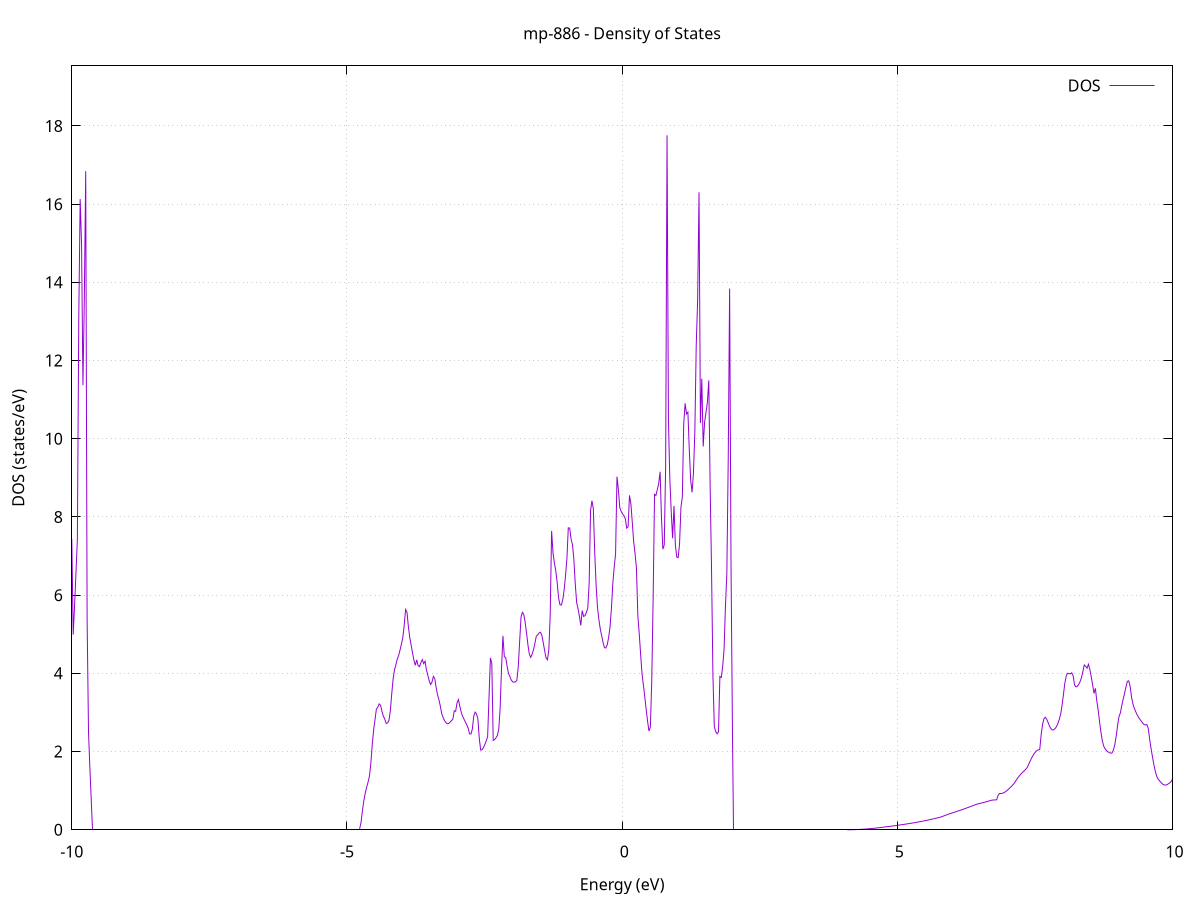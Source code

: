 set title 'mp-886 - Density of States'
set xlabel 'Energy (eV)'
set ylabel 'DOS (states/eV)'
set grid
set xrange [-10:10]
set yrange [0:19.536]
set xzeroaxis lt -1
set terminal png size 800,600
set output 'mp-886_dos_gnuplot.png'
plot '-' using 1:2 with lines title 'DOS'
-18.869200 0.000000
-18.844000 0.000000
-18.818700 0.000000
-18.793400 0.000000
-18.768200 0.000000
-18.742900 0.000000
-18.717600 0.000000
-18.692400 0.000000
-18.667100 0.000000
-18.641800 0.000000
-18.616500 0.000000
-18.591300 0.000000
-18.566000 0.000000
-18.540700 0.000000
-18.515500 0.000000
-18.490200 0.000000
-18.464900 0.000000
-18.439700 0.000000
-18.414400 0.000000
-18.389100 0.000000
-18.363800 0.000000
-18.338600 0.000000
-18.313300 0.000000
-18.288000 0.000000
-18.262800 0.000000
-18.237500 0.000000
-18.212200 0.000000
-18.187000 0.000000
-18.161700 0.000000
-18.136400 0.000000
-18.111200 0.000000
-18.085900 0.000000
-18.060600 0.000000
-18.035300 0.000000
-18.010100 0.000000
-17.984800 0.000000
-17.959500 0.000000
-17.934300 0.000000
-17.909000 0.000000
-17.883700 0.000000
-17.858500 0.000000
-17.833200 0.000000
-17.807900 0.000000
-17.782600 0.000000
-17.757400 0.000000
-17.732100 0.000000
-17.706800 0.000000
-17.681600 0.000000
-17.656300 0.000000
-17.631000 0.000000
-17.605800 0.000000
-17.580500 0.000000
-17.555200 0.000000
-17.530000 0.000000
-17.504700 0.000000
-17.479400 0.000000
-17.454100 0.000000
-17.428900 0.000000
-17.403600 0.000000
-17.378300 0.000000
-17.353100 0.000000
-17.327800 0.000000
-17.302500 0.000000
-17.277300 0.000000
-17.252000 0.000000
-17.226700 0.000000
-17.201400 0.000000
-17.176200 0.000000
-17.150900 0.000000
-17.125600 0.000000
-17.100400 0.000000
-17.075100 0.000000
-17.049800 0.000000
-17.024600 0.000000
-16.999300 0.000000
-16.974000 0.000000
-16.948700 0.000000
-16.923500 0.000000
-16.898200 0.000000
-16.872900 0.000000
-16.847700 0.000000
-16.822400 0.000000
-16.797100 0.000000
-16.771900 0.000000
-16.746600 0.000000
-16.721300 0.000000
-16.696100 0.000000
-16.670800 0.000000
-16.645500 0.000000
-16.620200 0.000000
-16.595000 0.000000
-16.569700 0.000400
-16.544400 0.062900
-16.519200 0.228200
-16.493900 0.418900
-16.468600 0.582500
-16.443400 0.754700
-16.418100 0.937100
-16.392800 1.133600
-16.367500 1.351100
-16.342300 1.590600
-16.317000 1.868200
-16.291700 2.233500
-16.266500 2.439800
-16.241200 2.600900
-16.215900 2.752600
-16.190700 2.850600
-16.165400 2.797100
-16.140100 2.700800
-16.114900 2.591500
-16.089600 2.453400
-16.064300 2.291300
-16.039000 2.205000
-16.013800 2.357400
-15.988500 2.207000
-15.963200 2.306400
-15.938000 2.482200
-15.912700 2.666300
-15.887400 3.027300
-15.862200 3.405400
-15.836900 3.701800
-15.811600 4.135200
-15.786300 4.450700
-15.761100 4.648800
-15.735800 4.756200
-15.710500 5.193800
-15.685300 6.604700
-15.660000 7.208300
-15.634700 7.818300
-15.609500 8.510600
-15.584200 9.042700
-15.558900 8.802400
-15.533700 9.007000
-15.508400 9.795200
-15.483100 10.198300
-15.457800 10.499200
-15.432600 11.093000
-15.407300 11.934500
-15.382000 9.447400
-15.356800 6.855800
-15.331500 5.478700
-15.306200 7.769000
-15.281000 15.952400
-15.255700 5.557900
-15.230400 5.714100
-15.205100 9.435000
-15.179900 38.631700
-15.154600 13.671400
-15.129300 4.843500
-15.104100 0.000000
-15.078800 7.982600
-15.053500 10.406800
-15.028300 15.630600
-15.003000 14.902300
-14.977700 15.352600
-14.952500 31.214400
-14.927200 24.509600
-14.901900 17.717400
-14.876600 7.314800
-14.851400 0.000000
-14.826100 0.000000
-14.800800 0.000000
-14.775600 0.000000
-14.750300 0.000000
-14.725000 0.000000
-14.699800 0.000000
-14.674500 0.000000
-14.649200 0.000000
-14.623900 0.000000
-14.598700 0.000000
-14.573400 0.000000
-14.548100 0.000000
-14.522900 0.000000
-14.497600 0.000000
-14.472300 0.000000
-14.447100 0.000000
-14.421800 0.000000
-14.396500 0.000000
-14.371200 0.000000
-14.346000 0.000000
-14.320700 0.000000
-14.295400 0.000000
-14.270200 0.000000
-14.244900 0.000000
-14.219600 0.000000
-14.194400 0.000000
-14.169100 0.000000
-14.143800 0.000000
-14.118600 0.000000
-14.093300 0.000000
-14.068000 0.000000
-14.042700 0.000000
-14.017500 0.000000
-13.992200 0.000000
-13.966900 0.000000
-13.941700 0.000000
-13.916400 0.000000
-13.891100 0.000000
-13.865900 0.000000
-13.840600 0.000000
-13.815300 0.000000
-13.790000 0.000000
-13.764800 0.000000
-13.739500 0.000000
-13.714200 0.000000
-13.689000 0.000000
-13.663700 0.000000
-13.638400 0.000000
-13.613200 0.000000
-13.587900 0.000000
-13.562600 0.000000
-13.537400 0.000000
-13.512100 0.000000
-13.486800 0.000000
-13.461500 0.000000
-13.436300 0.000000
-13.411000 0.000000
-13.385700 0.000000
-13.360500 0.000000
-13.335200 0.000000
-13.309900 0.000000
-13.284700 0.000000
-13.259400 0.000000
-13.234100 0.000000
-13.208800 0.000000
-13.183600 0.000000
-13.158300 0.000000
-13.133000 0.000000
-13.107800 0.000000
-13.082500 0.000000
-13.057200 0.000000
-13.032000 0.000000
-13.006700 0.000000
-12.981400 0.000000
-12.956200 0.000000
-12.930900 0.000000
-12.905600 0.000000
-12.880300 0.000000
-12.855100 0.000000
-12.829800 0.000000
-12.804500 0.000000
-12.779300 0.000000
-12.754000 0.000000
-12.728700 0.000000
-12.703500 0.000000
-12.678200 0.000000
-12.652900 0.000000
-12.627600 0.000000
-12.602400 0.000000
-12.577100 0.000000
-12.551800 0.000000
-12.526600 0.000000
-12.501300 0.000000
-12.476000 0.000000
-12.450800 0.000000
-12.425500 0.000000
-12.400200 0.000000
-12.374900 0.000000
-12.349700 0.000000
-12.324400 0.000000
-12.299100 0.000000
-12.273900 0.000000
-12.248600 0.000000
-12.223300 0.000000
-12.198100 0.000000
-12.172800 0.000000
-12.147500 0.000000
-12.122300 0.000000
-12.097000 0.000000
-12.071700 0.000000
-12.046400 0.000000
-12.021200 0.000000
-11.995900 0.000000
-11.970600 0.000000
-11.945400 0.000000
-11.920100 0.000000
-11.894800 0.000000
-11.869600 0.000000
-11.844300 0.000000
-11.819000 0.000000
-11.793700 0.000000
-11.768500 0.000000
-11.743200 0.000000
-11.717900 0.000000
-11.692700 0.000000
-11.667400 0.000000
-11.642100 0.000000
-11.616900 0.000000
-11.591600 0.000000
-11.566300 0.000000
-11.541100 0.000000
-11.515800 0.000000
-11.490500 0.000000
-11.465200 0.000000
-11.440000 0.000000
-11.414700 0.000000
-11.389400 0.000000
-11.364200 0.000000
-11.338900 0.000000
-11.313600 0.000000
-11.288400 0.000000
-11.263100 0.000000
-11.237800 0.000000
-11.212500 0.000000
-11.187300 0.000000
-11.162000 0.000000
-11.136700 0.000000
-11.111500 0.000000
-11.086200 0.000000
-11.060900 0.000000
-11.035700 0.000000
-11.010400 0.000000
-10.985100 0.000000
-10.959900 0.000000
-10.934600 0.000000
-10.909300 0.000000
-10.884000 4.176100
-10.858800 39.544600
-10.833500 48.697800
-10.808200 37.959800
-10.783000 51.871900
-10.757700 84.398200
-10.732400 82.651600
-10.707200 67.274200
-10.681900 54.883900
-10.656600 84.033000
-10.631300 116.722500
-10.606100 82.392500
-10.580800 67.209300
-10.555500 48.913000
-10.530300 53.684800
-10.505000 72.791300
-10.479700 115.316100
-10.454500 171.660300
-10.429200 61.153200
-10.403900 42.397100
-10.378700 33.120600
-10.353400 15.890000
-10.328100 8.187400
-10.302800 10.078800
-10.277600 10.916200
-10.252300 11.211500
-10.227000 12.090300
-10.201800 13.816500
-10.176500 13.698400
-10.151200 14.147700
-10.126000 14.255800
-10.100700 14.310700
-10.075400 13.926100
-10.050100 10.733800
-10.024900 10.050400
-9.999600 7.396800
-9.974300 4.990900
-9.949100 5.747500
-9.923800 6.580800
-9.898500 7.437400
-9.873300 13.072000
-9.848000 16.129000
-9.822700 14.992200
-9.797400 11.369600
-9.772200 13.576200
-9.746900 16.844000
-9.721600 5.389800
-9.696400 2.508000
-9.671100 1.577100
-9.645800 0.731300
-9.620600 0.000000
-9.595300 0.000000
-9.570000 0.000000
-9.544800 0.000000
-9.519500 0.000000
-9.494200 0.000000
-9.468900 0.000000
-9.443700 0.000000
-9.418400 0.000000
-9.393100 0.000000
-9.367900 0.000000
-9.342600 0.000000
-9.317300 0.000000
-9.292100 0.000000
-9.266800 0.000000
-9.241500 0.000000
-9.216200 0.000000
-9.191000 0.000000
-9.165700 0.000000
-9.140400 0.000000
-9.115200 0.000000
-9.089900 0.000000
-9.064600 0.000000
-9.039400 0.000000
-9.014100 0.000000
-8.988800 0.000000
-8.963600 0.000000
-8.938300 0.000000
-8.913000 0.000000
-8.887700 0.000000
-8.862500 0.000000
-8.837200 0.000000
-8.811900 0.000000
-8.786700 0.000000
-8.761400 0.000000
-8.736100 0.000000
-8.710900 0.000000
-8.685600 0.000000
-8.660300 0.000000
-8.635000 0.000000
-8.609800 0.000000
-8.584500 0.000000
-8.559200 0.000000
-8.534000 0.000000
-8.508700 0.000000
-8.483400 0.000000
-8.458200 0.000000
-8.432900 0.000000
-8.407600 0.000000
-8.382400 0.000000
-8.357100 0.000000
-8.331800 0.000000
-8.306500 0.000000
-8.281300 0.000000
-8.256000 0.000000
-8.230700 0.000000
-8.205500 0.000000
-8.180200 0.000000
-8.154900 0.000000
-8.129700 0.000000
-8.104400 0.000000
-8.079100 0.000000
-8.053800 0.000000
-8.028600 0.000000
-8.003300 0.000000
-7.978000 0.000000
-7.952800 0.000000
-7.927500 0.000000
-7.902200 0.000000
-7.877000 0.000000
-7.851700 0.000000
-7.826400 0.000000
-7.801200 0.000000
-7.775900 0.000000
-7.750600 0.000000
-7.725300 0.000000
-7.700100 0.000000
-7.674800 0.000000
-7.649500 0.000000
-7.624300 0.000000
-7.599000 0.000000
-7.573700 0.000000
-7.548500 0.000000
-7.523200 0.000000
-7.497900 0.000000
-7.472600 0.000000
-7.447400 0.000000
-7.422100 0.000000
-7.396800 0.000000
-7.371600 0.000000
-7.346300 0.000000
-7.321000 0.000000
-7.295800 0.000000
-7.270500 0.000000
-7.245200 0.000000
-7.219900 0.000000
-7.194700 0.000000
-7.169400 0.000000
-7.144100 0.000000
-7.118900 0.000000
-7.093600 0.000000
-7.068300 0.000000
-7.043100 0.000000
-7.017800 0.000000
-6.992500 0.000000
-6.967300 0.000000
-6.942000 0.000000
-6.916700 0.000000
-6.891400 0.000000
-6.866200 0.000000
-6.840900 0.000000
-6.815600 0.000000
-6.790400 0.000000
-6.765100 0.000000
-6.739800 0.000000
-6.714600 0.000000
-6.689300 0.000000
-6.664000 0.000000
-6.638700 0.000000
-6.613500 0.000000
-6.588200 0.000000
-6.562900 0.000000
-6.537700 0.000000
-6.512400 0.000000
-6.487100 0.000000
-6.461900 0.000000
-6.436600 0.000000
-6.411300 0.000000
-6.386100 0.000000
-6.360800 0.000000
-6.335500 0.000000
-6.310200 0.000000
-6.285000 0.000000
-6.259700 0.000000
-6.234400 0.000000
-6.209200 0.000000
-6.183900 0.000000
-6.158600 0.000000
-6.133400 0.000000
-6.108100 0.000000
-6.082800 0.000000
-6.057500 0.000000
-6.032300 0.000000
-6.007000 0.000000
-5.981700 0.000000
-5.956500 0.000000
-5.931200 0.000000
-5.905900 0.000000
-5.880700 0.000000
-5.855400 0.000000
-5.830100 0.000000
-5.804900 0.000000
-5.779600 0.000000
-5.754300 0.000000
-5.729000 0.000000
-5.703800 0.000000
-5.678500 0.000000
-5.653200 0.000000
-5.628000 0.000000
-5.602700 0.000000
-5.577400 0.000000
-5.552200 0.000000
-5.526900 0.000000
-5.501600 0.000000
-5.476300 0.000000
-5.451100 0.000000
-5.425800 0.000000
-5.400500 0.000000
-5.375300 0.000000
-5.350000 0.000000
-5.324700 0.000000
-5.299500 0.000000
-5.274200 0.000000
-5.248900 0.000000
-5.223600 0.000000
-5.198400 0.000000
-5.173100 0.000000
-5.147800 0.000000
-5.122600 0.000000
-5.097300 0.000000
-5.072000 0.000000
-5.046800 0.000000
-5.021500 0.000000
-4.996200 0.000000
-4.971000 0.000000
-4.945700 0.000000
-4.920400 0.000000
-4.895100 0.000000
-4.869900 0.000000
-4.844600 0.000000
-4.819300 0.000000
-4.794100 0.000000
-4.768800 0.000000
-4.743500 0.196000
-4.718300 0.502800
-4.693000 0.743800
-4.667700 0.938200
-4.642400 1.087600
-4.617200 1.216700
-4.591900 1.367100
-4.566600 1.691200
-4.541400 2.164000
-4.516100 2.549600
-4.490800 2.812300
-4.465600 3.086600
-4.440300 3.134800
-4.415000 3.218800
-4.389800 3.182900
-4.364500 3.030600
-4.339200 2.906700
-4.313900 2.832800
-4.288700 2.720200
-4.263400 2.729100
-4.238100 2.792400
-4.212900 3.032500
-4.187600 3.459400
-4.162300 3.850000
-4.137100 4.080000
-4.111800 4.222300
-4.086500 4.362100
-4.061200 4.458600
-4.036000 4.596600
-4.010700 4.748900
-3.985400 4.912700
-3.960200 5.223000
-3.934900 5.633500
-3.909600 5.564800
-3.884400 5.200400
-3.859100 4.914300
-3.833800 4.724000
-3.808600 4.520600
-3.783300 4.333600
-3.758000 4.207400
-3.732700 4.346200
-3.707500 4.202600
-3.682200 4.170300
-3.656900 4.273600
-3.631700 4.350900
-3.606400 4.249000
-3.581100 4.312100
-3.555900 4.087800
-3.530600 3.953300
-3.505300 3.805800
-3.480000 3.712600
-3.454800 3.778200
-3.429500 3.922100
-3.404200 3.862300
-3.379000 3.632100
-3.353700 3.447600
-3.328400 3.323200
-3.303200 3.158300
-3.277900 2.969200
-3.252600 2.869500
-3.227400 2.792700
-3.202100 2.740100
-3.176800 2.711500
-3.151500 2.718700
-3.126300 2.753000
-3.101000 2.790000
-3.075700 2.830200
-3.050500 3.042400
-3.025200 3.029900
-2.999900 3.248300
-2.974700 3.331300
-2.949400 3.160300
-2.924100 3.007800
-2.898800 2.901800
-2.873600 2.828200
-2.848300 2.755300
-2.823000 2.682000
-2.797800 2.600200
-2.772500 2.453400
-2.747200 2.448500
-2.722000 2.576100
-2.696700 2.899700
-2.671400 3.009500
-2.646100 2.964700
-2.620900 2.832600
-2.595600 2.332400
-2.570300 2.037600
-2.545100 2.047700
-2.519800 2.099600
-2.494500 2.179000
-2.469300 2.273500
-2.444000 2.383900
-2.418700 3.400000
-2.393500 4.395900
-2.368200 4.250400
-2.342900 2.287800
-2.317600 2.304900
-2.292400 2.351600
-2.267100 2.412700
-2.241800 2.574600
-2.216600 3.121600
-2.191300 4.146200
-2.166000 4.959300
-2.140800 4.426400
-2.115500 4.405700
-2.090200 4.181300
-2.064900 3.996200
-2.039700 3.919800
-2.014400 3.828600
-1.989100 3.783300
-1.963900 3.775000
-1.938600 3.783400
-1.913300 3.821200
-1.888100 4.157600
-1.862800 4.805200
-1.837500 5.436300
-1.812300 5.560800
-1.787000 5.507700
-1.761700 5.302700
-1.736400 5.024300
-1.711200 4.723400
-1.685900 4.489800
-1.660600 4.409100
-1.635400 4.492800
-1.610100 4.606900
-1.584800 4.773300
-1.559600 4.952400
-1.534300 4.981700
-1.509000 5.034700
-1.483700 5.051700
-1.458500 4.970200
-1.433200 4.780900
-1.407900 4.578800
-1.382700 4.394600
-1.357400 4.346300
-1.332100 4.596400
-1.306900 5.504900
-1.281600 7.641700
-1.256300 7.083200
-1.231100 6.825500
-1.205800 6.616800
-1.180500 6.322600
-1.155200 5.932700
-1.130000 5.754400
-1.104700 5.746800
-1.079400 5.874400
-1.054200 6.131400
-1.028900 6.495700
-1.003600 6.937500
-0.978400 7.722000
-0.953100 7.715400
-0.927800 7.432000
-0.902500 7.290700
-0.877300 6.915300
-0.852000 6.291600
-0.826700 5.811000
-0.801500 5.654700
-0.776200 5.453100
-0.750900 5.224800
-0.725700 5.606400
-0.700400 5.457300
-0.675100 5.474100
-0.649900 5.558200
-0.624600 5.669800
-0.599300 6.305000
-0.574000 8.163900
-0.548800 8.415500
-0.523500 8.212700
-0.498200 7.080000
-0.473000 6.253100
-0.447700 5.683200
-0.422400 5.372700
-0.397200 5.133600
-0.371900 4.961900
-0.346600 4.788600
-0.321300 4.656500
-0.296100 4.649800
-0.270800 4.730900
-0.245500 4.918600
-0.220300 5.186300
-0.195000 5.655100
-0.169700 6.298800
-0.144500 6.719100
-0.119200 7.055400
-0.093900 9.031400
-0.068600 8.705100
-0.043400 8.240900
-0.018100 8.145100
0.007200 8.078700
0.032400 8.030700
0.057700 7.958000
0.083000 7.713600
0.108200 7.750700
0.133500 8.551700
0.158800 8.344200
0.184000 7.863800
0.209300 7.372600
0.234600 7.065100
0.259900 6.686200
0.285100 5.484200
0.310400 5.015000
0.335700 4.491900
0.360900 3.992400
0.386200 3.701900
0.411500 3.401000
0.436700 3.078500
0.462000 2.775600
0.487300 2.525400
0.512600 2.625000
0.537800 3.801300
0.563100 5.914100
0.588400 8.578900
0.613600 8.550200
0.638900 8.697600
0.664200 8.855900
0.689400 9.156200
0.714700 7.973800
0.740000 7.174500
0.765200 7.286900
0.790500 9.315800
0.815800 17.760300
0.841100 10.489400
0.866300 8.978400
0.891600 8.142500
0.916900 7.454800
0.942100 8.282800
0.967400 7.273500
0.992700 6.974900
1.017900 6.957800
1.043200 7.315400
1.068500 8.246800
1.093800 8.511900
1.119000 10.376900
1.144300 10.906400
1.169600 10.634800
1.194800 10.682100
1.220100 9.719200
1.245400 8.939200
1.270600 8.630500
1.295900 9.127800
1.321200 10.192500
1.346400 12.400800
1.371700 13.537900
1.397000 16.303800
1.422300 10.401400
1.447500 11.538300
1.472800 9.802500
1.498100 10.425500
1.523300 10.672200
1.548600 10.928700
1.573900 11.492400
1.599100 8.780500
1.624400 6.644700
1.649700 3.934800
1.675000 2.632900
1.700200 2.512600
1.725500 2.452900
1.750800 2.506600
1.776000 3.922400
1.801300 3.894900
1.826600 4.173300
1.851800 4.613600
1.877100 5.725100
1.902400 6.557100
1.927700 9.494900
1.952900 13.841600
1.978200 6.786700
2.003500 2.657900
2.028700 0.000000
2.054000 0.000000
2.079300 0.000000
2.104500 0.000000
2.129800 0.000000
2.155100 0.000000
2.180300 0.000000
2.205600 0.000000
2.230900 0.000000
2.256200 0.000000
2.281400 0.000000
2.306700 0.000000
2.332000 0.000000
2.357200 0.000000
2.382500 0.000000
2.407800 0.000000
2.433000 0.000000
2.458300 0.000000
2.483600 0.000000
2.508900 0.000000
2.534100 0.000000
2.559400 0.000000
2.584700 0.000000
2.609900 0.000000
2.635200 0.000000
2.660500 0.000000
2.685700 0.000000
2.711000 0.000000
2.736300 0.000000
2.761500 0.000000
2.786800 0.000000
2.812100 0.000000
2.837400 0.000000
2.862600 0.000000
2.887900 0.000000
2.913200 0.000000
2.938400 0.000000
2.963700 0.000000
2.989000 0.000000
3.014200 0.000000
3.039500 0.000000
3.064800 0.000000
3.090100 0.000000
3.115300 0.000000
3.140600 0.000000
3.165900 0.000000
3.191100 0.000000
3.216400 0.000000
3.241700 0.000000
3.266900 0.000000
3.292200 0.000000
3.317500 0.000000
3.342700 0.000000
3.368000 0.000000
3.393300 0.000000
3.418600 0.000000
3.443800 0.000000
3.469100 0.000000
3.494400 0.000000
3.519600 0.000000
3.544900 0.000000
3.570200 0.000000
3.595400 0.000000
3.620700 0.000000
3.646000 0.000000
3.671300 0.000000
3.696500 0.000000
3.721800 0.000000
3.747100 0.000000
3.772300 0.000000
3.797600 0.000000
3.822900 0.000000
3.848100 0.000000
3.873400 0.000000
3.898700 0.000000
3.923900 0.000000
3.949200 0.000000
3.974500 0.000000
3.999800 0.000000
4.025000 0.000000
4.050300 0.000000
4.075600 0.000000
4.100800 0.000200
4.126100 0.000500
4.151400 0.001000
4.176600 0.001700
4.201900 0.002600
4.227200 0.003700
4.252500 0.005000
4.277700 0.006500
4.303000 0.008200
4.328300 0.010000
4.353500 0.012100
4.378800 0.014300
4.404100 0.016700
4.429300 0.019400
4.454600 0.022200
4.479900 0.025200
4.505200 0.028400
4.530400 0.031700
4.555700 0.035300
4.581000 0.039100
4.606200 0.043000
4.631500 0.047000
4.656800 0.051200
4.682000 0.055500
4.707300 0.059900
4.732600 0.064400
4.757800 0.068800
4.783100 0.073300
4.808400 0.077800
4.833700 0.082400
4.858900 0.087000
4.884200 0.091600
4.909500 0.096300
4.934700 0.101100
4.960000 0.106000
4.985300 0.110900
5.010500 0.115900
5.035800 0.120900
5.061100 0.126100
5.086400 0.131300
5.111600 0.136500
5.136900 0.141800
5.162200 0.147200
5.187400 0.152700
5.212700 0.158200
5.238000 0.163900
5.263200 0.169800
5.288500 0.175800
5.313800 0.181900
5.339000 0.188200
5.364300 0.194700
5.389600 0.201300
5.414900 0.208000
5.440100 0.214900
5.465400 0.222000
5.490700 0.229200
5.515900 0.236500
5.541200 0.244000
5.566500 0.251600
5.591700 0.259400
5.617000 0.267300
5.642300 0.275300
5.667600 0.283400
5.692800 0.291700
5.718100 0.300000
5.743400 0.308500
5.768600 0.317100
5.793900 0.326900
5.819200 0.340500
5.844400 0.354300
5.869700 0.367700
5.895000 0.380800
5.920200 0.393600
5.945500 0.406200
5.970800 0.418400
5.996100 0.430300
6.021300 0.441900
6.046600 0.453400
6.071900 0.465100
6.097100 0.477000
6.122400 0.488900
6.147700 0.501000
6.172900 0.513300
6.198200 0.525800
6.223500 0.538500
6.248800 0.551400
6.274000 0.564400
6.299300 0.577500
6.324600 0.590800
6.349800 0.604100
6.375100 0.617700
6.400400 0.631400
6.425600 0.645300
6.450900 0.657200
6.476200 0.666300
6.501500 0.674600
6.526700 0.683100
6.552000 0.692000
6.577300 0.701100
6.602500 0.710600
6.627800 0.720300
6.653100 0.730700
6.678300 0.741900
6.703600 0.753800
6.728900 0.759700
6.754100 0.761600
6.779400 0.763800
6.804700 0.766400
6.830000 0.876300
6.855200 0.928200
6.880500 0.926700
6.905800 0.932000
6.931000 0.944300
6.956300 0.963500
6.981600 0.989800
7.006800 1.020700
7.032100 1.053400
7.057400 1.087700
7.082700 1.123600
7.107900 1.161000
7.133200 1.209300
7.158500 1.263800
7.183700 1.316000
7.209000 1.364400
7.234300 1.407900
7.259500 1.446700
7.284800 1.480900
7.310100 1.513200
7.335300 1.548500
7.360600 1.594000
7.385900 1.670200
7.411200 1.751200
7.436400 1.825200
7.461700 1.891200
7.487000 1.949000
7.512200 1.994500
7.537500 2.026000
7.562800 2.043400
7.588000 2.055300
7.613300 2.427700
7.638600 2.690000
7.663900 2.840300
7.689100 2.878600
7.714400 2.827000
7.739700 2.742500
7.764900 2.651900
7.790200 2.586800
7.815500 2.552300
7.840700 2.557200
7.866000 2.587000
7.891300 2.637500
7.916500 2.716500
7.941800 2.817900
7.967100 2.952200
7.992400 3.173400
8.017600 3.450800
8.042900 3.738900
8.068200 3.930600
8.093400 4.002200
8.118700 3.996000
8.144000 3.985200
8.169200 4.014000
8.194500 3.940200
8.219800 3.705900
8.245100 3.654500
8.270300 3.671200
8.295600 3.718100
8.320900 3.789300
8.346100 3.889600
8.371400 4.044700
8.396700 4.214700
8.421900 4.181000
8.447200 4.131800
8.472500 4.233300
8.497700 4.102400
8.523000 3.919500
8.548300 3.708300
8.573600 3.487400
8.598800 3.618100
8.624100 3.302200
8.649400 3.058800
8.674600 2.763400
8.699900 2.493600
8.725200 2.274100
8.750400 2.137900
8.775700 2.070100
8.801000 2.024500
8.826300 1.993900
8.851500 1.974000
8.876800 1.958100
8.902100 1.965500
8.927300 2.043300
8.952600 2.186300
8.977900 2.399900
9.003100 2.678200
9.028400 2.896200
9.053700 2.994000
9.079000 3.180600
9.104200 3.343000
9.129500 3.491800
9.154800 3.656700
9.180000 3.796300
9.205300 3.809400
9.230600 3.664100
9.255800 3.392900
9.281100 3.214900
9.306400 3.110100
9.331600 3.019800
9.356900 2.942700
9.382200 2.879200
9.407500 2.826900
9.432700 2.777000
9.458000 2.730500
9.483300 2.690700
9.508500 2.682800
9.533800 2.690900
9.559100 2.595600
9.584300 2.320900
9.609600 2.086600
9.634900 1.876000
9.660200 1.676400
9.685400 1.510100
9.710700 1.377000
9.736000 1.303000
9.761200 1.259000
9.786500 1.216400
9.811800 1.178400
9.837000 1.153400
9.862300 1.143100
9.887600 1.146700
9.912800 1.163600
9.938100 1.188800
9.963400 1.214900
9.988700 1.259900
10.013900 1.375700
10.039200 1.478300
10.064500 1.573400
10.089700 1.685200
10.115000 1.813400
10.140300 2.009300
10.165500 2.391400
10.190800 2.761200
10.216100 2.863900
10.241400 3.194800
10.266600 3.872800
10.291900 4.519500
10.317200 5.139300
10.342400 5.967800
10.367700 8.646900
10.393000 6.724600
10.418200 4.019600
10.443500 3.446800
10.468800 3.352500
10.494000 3.323600
10.519300 2.469800
10.544600 2.279800
10.569900 2.575700
10.595100 3.400200
10.620400 3.856200
10.645700 4.096300
10.670900 4.087200
10.696200 4.130200
10.721500 4.242300
10.746700 4.354700
10.772000 4.397400
10.797300 4.368800
10.822600 4.452200
10.847800 4.108500
10.873100 3.556700
10.898400 2.798900
10.923600 2.268100
10.948900 1.901300
10.974200 1.529000
10.999400 1.109900
11.024700 0.858500
11.050000 0.783400
11.075200 0.870300
11.100500 1.015700
11.125800 1.173200
11.151100 1.326100
11.176300 1.451200
11.201600 1.567100
11.226900 1.733900
11.252100 1.925400
11.277400 2.145600
11.302700 2.403100
11.327900 2.678500
11.353200 2.861100
11.378500 2.920700
11.403800 3.085500
11.429000 3.327800
11.454300 3.579900
11.479600 3.928200
11.504800 4.245400
11.530100 4.199000
11.555400 4.786000
11.580600 5.478300
11.605900 5.645500
11.631200 4.893600
11.656500 4.698300
11.681700 4.540500
11.707000 4.384500
11.732300 4.283600
11.757500 4.287300
11.782800 4.409700
11.808100 4.575600
11.833300 5.087800
11.858600 5.541300
11.883900 5.961300
11.909100 6.583600
11.934400 6.709300
11.959700 4.849100
11.985000 3.868200
12.010200 2.789100
12.035500 2.183800
12.060800 1.956700
12.086000 1.752200
12.111300 1.560300
12.136600 1.374500
12.161800 1.196100
12.187100 1.025100
12.212400 0.861500
12.237700 0.733000
12.262900 0.693000
12.288200 0.681700
12.313500 0.706100
12.338700 0.788500
12.364000 0.923300
12.389300 1.104000
12.414500 1.405600
12.439800 1.833600
12.465100 2.131300
12.490300 2.339400
12.515600 2.547600
12.540900 2.755900
12.566200 2.963800
12.591400 3.165800
12.616700 3.335400
12.642000 3.435300
12.667200 3.588300
12.692500 3.833700
12.717800 4.180900
12.743000 4.469500
12.768300 5.038400
12.793600 4.806300
12.818900 4.160800
12.844100 3.983200
12.869400 3.812500
12.894700 4.082100
12.919900 4.491400
12.945200 5.009100
12.970500 5.490200
12.995700 5.383600
13.021000 5.024000
13.046300 4.618100
13.071500 4.365600
13.096800 4.085100
13.122100 3.778700
13.147400 3.625400
13.172600 3.628800
13.197900 3.745300
13.223200 3.875200
13.248400 3.825700
13.273700 3.782400
13.299000 3.802800
13.324200 3.845200
13.349500 3.872100
13.374800 3.886100
13.400100 3.912400
13.425300 3.913500
13.450600 4.053900
13.475900 4.373100
13.501100 5.440600
13.526400 5.184200
13.551700 4.940600
13.576900 4.676100
13.602200 4.434500
13.627500 4.231900
13.652800 4.211700
13.678000 4.211100
13.703300 4.199200
13.728600 4.105700
13.753800 3.924100
13.779100 3.303700
13.804400 2.671200
13.829600 2.362000
13.854900 2.407300
13.880200 2.512600
13.905400 3.000300
13.930700 3.532900
13.956000 4.220200
13.981300 5.094200
14.006500 3.913900
14.031800 3.522800
14.057100 3.574100
14.082300 3.688800
14.107600 4.039400
14.132900 4.590700
14.158100 5.172600
14.183400 6.540100
14.208700 6.845000
14.234000 7.582700
14.259200 5.649000
14.284500 4.425500
14.309800 4.709100
14.335000 5.111600
14.360300 5.568400
14.385600 6.130000
14.410800 6.949000
14.436100 7.653700
14.461400 7.716300
14.486600 7.743900
14.511900 7.319300
14.537200 6.829000
14.562500 6.564400
14.587700 6.376600
14.613000 6.320800
14.638300 6.750100
14.663500 6.740500
14.688800 6.758500
14.714100 6.700500
14.739300 6.435200
14.764600 6.246000
14.789900 6.119400
14.815200 5.936400
14.840400 5.559200
14.865700 5.475800
14.891000 5.444300
14.916200 5.517700
14.941500 5.762500
14.966800 7.474900
14.992000 7.258100
15.017300 6.778100
15.042600 6.703200
15.067800 6.490900
15.093100 6.303100
15.118400 6.209300
15.143700 5.935900
15.168900 5.855900
15.194200 5.571600
15.219500 5.410100
15.244700 5.270000
15.270000 5.004100
15.295300 4.666600
15.320500 4.482900
15.345800 4.290800
15.371100 4.067000
15.396400 3.884600
15.421600 3.826600
15.446900 4.043200
15.472200 4.254200
15.497400 4.252900
15.522700 4.137700
15.548000 4.065100
15.573200 4.012100
15.598500 3.964000
15.623800 3.903800
15.649000 4.005900
15.674300 4.529900
15.699600 5.071300
15.724900 4.936400
15.750100 4.891300
15.775400 4.910400
15.800700 4.869300
15.825900 4.701400
15.851200 4.289600
15.876500 3.785000
15.901700 3.381500
15.927000 3.056500
15.952300 2.770200
15.977600 2.620900
16.002800 2.545600
16.028100 2.581700
16.053400 2.674800
16.078600 2.784500
16.103900 2.933200
16.129200 2.937000
16.154400 2.885200
16.179700 2.848200
16.205000 2.948500
16.230300 3.160500
16.255500 3.244600
16.280800 3.295800
16.306100 3.344100
16.331300 3.382100
16.356600 3.409600
16.381900 3.426000
16.407100 3.247700
16.432400 2.501600
16.457700 2.371900
16.482900 2.348400
16.508200 2.437100
16.533500 2.681400
16.558800 2.594300
16.584000 2.666000
16.609300 2.889300
16.634600 2.837700
16.659800 2.969500
16.685100 3.066400
16.710400 3.154800
16.735600 3.236200
16.760900 3.314200
16.786200 3.432700
16.811500 4.010600
16.836700 4.463900
16.862000 3.911900
16.887300 3.263200
16.912500 2.870000
16.937800 2.733700
16.963100 2.680300
16.988300 2.657400
17.013600 2.652500
17.038900 2.674400
17.064100 2.717100
17.089400 2.803500
17.114700 3.055600
17.140000 3.460700
17.165200 3.926300
17.190500 4.036300
17.215800 4.170300
17.241000 4.142700
17.266300 4.027600
17.291600 3.978100
17.316800 3.982400
17.342100 4.020700
17.367400 4.100400
17.392700 4.327900
17.417900 4.304500
17.443200 4.513300
17.468500 4.544500
17.493700 4.488100
17.519000 4.653900
17.544300 4.921300
17.569500 5.420800
17.594800 4.841900
17.620100 4.586900
17.645300 4.400100
17.670600 4.050600
17.695900 3.650800
17.721200 3.326100
17.746400 3.136700
17.771700 3.039200
17.797000 2.969900
17.822200 2.913400
17.847500 2.870900
17.872800 2.840900
17.898000 2.795900
17.923300 2.770900
17.948600 2.732500
17.973900 2.734600
17.999100 2.835100
18.024400 3.276200
18.049700 3.423600
18.074900 3.454800
18.100200 3.026800
18.125500 3.066500
18.150700 3.071100
18.176000 3.025000
18.201300 2.886000
18.226500 2.733700
18.251800 2.610200
18.277100 2.460900
18.302400 2.291300
18.327600 2.333400
18.352900 2.742600
18.378200 2.720300
18.403400 2.896100
18.428700 3.129200
18.454000 3.816000
18.479200 4.097100
18.504500 4.024100
18.529800 3.096000
18.555100 2.823700
18.580300 2.885300
18.605600 2.500600
18.630900 2.029200
18.656100 1.855800
18.681400 1.699600
18.706700 1.597100
18.731900 1.534000
18.757200 1.492500
18.782500 1.463100
18.807800 1.437000
18.833000 1.397900
18.858300 1.322300
18.883600 1.193200
18.908800 1.104000
18.934100 1.106800
18.959400 1.452800
18.984600 1.583600
19.009900 1.742100
19.035200 1.921100
19.060400 1.992600
19.085700 1.686500
19.111000 1.731400
19.136300 1.844800
19.161500 1.971100
19.186800 2.105700
19.212100 2.245200
19.237300 2.456000
19.262600 2.669900
19.287900 2.887100
19.313100 3.107400
19.338400 3.326800
19.363700 3.316100
19.389000 3.425500
19.414200 3.040600
19.439500 3.263100
19.464800 3.418800
19.490000 3.476500
19.515300 3.505700
19.540600 3.443600
19.565800 3.330100
19.591100 3.349400
19.616400 3.350800
19.641600 3.288800
19.666900 3.288300
19.692200 3.335800
19.717500 3.445400
19.742700 3.602100
19.768000 3.754800
19.793300 3.888800
19.818500 3.965300
19.843800 4.092800
19.869100 4.288000
19.894300 4.450000
19.919600 4.432400
19.944900 4.125400
19.970200 3.853400
19.995400 3.699300
20.020700 3.601500
20.046000 3.653100
20.071200 3.181000
20.096500 2.911300
20.121800 2.763100
20.147000 2.632300
20.172300 2.560100
20.197600 2.597600
20.222800 2.672200
20.248100 2.781700
20.273400 3.141800
20.298700 3.658100
20.323900 3.414200
20.349200 3.349400
20.374500 3.138200
20.399700 2.965700
20.425000 2.824100
20.450300 2.769400
20.475500 2.754800
20.500800 2.867900
20.526100 3.142100
20.551400 3.466800
20.576600 3.813100
20.601900 4.149000
20.627200 4.317000
20.652400 4.180500
20.677700 3.936800
20.703000 3.744700
20.728200 3.497200
20.753500 3.360000
20.778800 3.522200
20.804100 3.541600
20.829300 3.562600
20.854600 4.338700
20.879900 4.230900
20.905100 4.116600
20.930400 3.975100
20.955700 3.788300
20.980900 3.592400
21.006200 3.179900
21.031500 2.835300
21.056700 2.695200
21.082000 2.597700
21.107300 2.430600
21.132600 2.320500
21.157800 2.311100
21.183100 2.362600
21.208400 2.485900
21.233600 2.461900
21.258900 2.361200
21.284200 2.505600
21.309400 2.703300
21.334700 2.875000
21.360000 3.116900
21.385300 3.352200
21.410500 3.463100
21.435800 3.450300
21.461100 3.386800
21.486300 3.387700
21.511600 3.348900
21.536900 3.284300
21.562100 3.235400
21.587400 3.206500
21.612700 3.225400
21.637900 3.249800
21.663200 3.199600
21.688500 3.069100
21.713800 2.960500
21.739000 2.915600
21.764300 3.150000
21.789600 3.423800
21.814800 3.630400
21.840100 3.810600
21.865400 3.880700
21.890600 3.813700
21.915900 3.650100
21.941200 3.413900
21.966500 3.233300
21.991700 3.416200
22.017000 2.858600
22.042300 2.414900
22.067500 2.229700
22.092800 2.217500
22.118100 2.367000
22.143300 2.677200
22.168600 3.051200
22.193900 3.381700
22.219100 3.656600
22.244400 3.860500
22.269700 3.986400
22.295000 4.054000
22.320200 3.897600
22.345500 3.742500
22.370800 3.641800
22.396000 3.580200
22.421300 3.604100
22.446600 3.684100
22.471800 3.814600
22.497100 4.249700
22.522400 4.691000
22.547700 4.700800
22.572900 4.470300
22.598200 4.208600
22.623500 4.021300
22.648700 3.851100
22.674000 3.744100
22.699300 3.699900
22.724500 3.583400
22.749800 3.208100
22.775100 3.084800
22.800300 3.110400
22.825600 3.182900
22.850900 3.268700
22.876200 3.591700
22.901400 4.029300
22.926700 3.870400
22.952000 3.551700
22.977200 2.792400
23.002500 2.655200
23.027800 2.556700
23.053000 2.484600
23.078300 2.426600
23.103600 2.402400
23.128900 2.392700
23.154100 2.387500
23.179400 2.440400
23.204700 2.543800
23.229900 2.615300
23.255200 2.659100
23.280500 2.707900
23.305700 2.830400
23.331000 2.504800
23.356300 2.690800
23.381600 3.023200
23.406800 3.316800
23.432100 4.146800
23.457400 4.547400
23.482600 4.568600
23.507900 4.436400
23.533200 4.197900
23.558400 4.175800
23.583700 4.194100
23.609000 4.163600
23.634200 4.039200
23.659500 3.924000
23.684800 3.804300
23.710100 3.656100
23.735300 3.474400
23.760600 3.311400
23.785900 3.239600
23.811100 3.273700
23.836400 3.339900
23.861700 3.713300
23.886900 3.695200
23.912200 3.707100
23.937500 3.718200
23.962800 3.728100
23.988000 3.688200
24.013300 4.008300
24.038600 3.438800
24.063800 3.301400
24.089100 3.152700
24.114400 3.011300
24.139600 2.888200
24.164900 2.775300
24.190200 2.684100
24.215400 2.605300
24.240700 2.535100
24.266000 2.477300
24.291300 2.432800
24.316500 2.385100
24.341800 2.357600
24.367100 2.417500
24.392300 2.411900
24.417600 2.443300
24.442900 2.516000
24.468100 2.616900
24.493400 2.586600
24.518700 2.584300
24.544000 2.643600
24.569200 2.702000
24.594500 2.736100
24.619800 2.774500
24.645000 2.809900
24.670300 2.842500
24.695600 3.025800
24.720800 3.322400
24.746100 3.358800
24.771400 3.211500
24.796600 3.160200
24.821900 3.165000
24.847200 3.123200
24.872500 2.998300
24.897700 2.844600
24.923000 2.633800
24.948300 2.433000
24.973500 2.411500
24.998800 2.493300
25.024100 2.602200
25.049300 2.715400
25.074600 2.824000
25.099900 2.924000
25.125200 3.013900
25.150400 2.942800
25.175700 2.939300
25.201000 2.948100
25.226200 2.959800
25.251500 2.958700
25.276800 2.946000
25.302000 2.927500
25.327300 2.902700
25.352600 2.875000
25.377800 2.849100
25.403100 2.703300
25.428400 2.608100
25.453700 2.657000
25.478900 2.735700
25.504200 2.826600
25.529500 2.927000
25.554700 3.033300
25.580000 3.173700
25.605300 3.407900
25.630500 3.584400
25.655800 3.856400
25.681100 4.670000
25.706400 5.739600
25.731600 5.499700
25.756900 5.599400
25.782200 5.521400
25.807400 5.186400
25.832700 4.761300
25.858000 4.470600
25.883200 4.188600
25.908500 3.944700
25.933800 3.727700
25.959100 3.497500
25.984300 3.259400
26.009600 2.967700
26.034900 2.918000
26.060100 2.935100
26.085400 2.967600
26.110700 3.006700
26.135900 3.097500
26.161200 3.259500
26.186500 3.491800
26.211700 3.746700
26.237000 3.992700
26.262300 4.216700
26.287600 4.205900
26.312800 4.144100
26.338100 4.087900
26.363400 3.951000
26.388600 3.825400
26.413900 3.709500
26.439200 3.585000
26.464400 3.438300
26.489700 3.288500
26.515000 3.178800
26.540300 3.115600
26.565500 3.092100
26.590800 3.075600
26.616100 3.075000
26.641300 3.081400
26.666600 3.101400
26.691900 3.112900
26.717100 3.165000
26.742400 3.246400
26.767700 3.347300
26.792900 3.454200
26.818200 3.595300
26.843500 3.731400
26.868800 3.833400
26.894000 3.897500
26.919300 3.911600
26.944600 3.881300
26.969800 3.851800
26.995100 3.827400
27.020400 3.788100
27.045600 3.726700
27.070900 3.647400
27.096200 3.566600
27.121500 3.560200
27.146700 3.507400
27.172000 3.418900
27.197300 3.330000
27.222500 3.254400
27.247800 3.178200
27.273100 3.099300
27.298300 3.036000
27.323600 3.000500
27.348900 3.015300
27.374100 3.045600
27.399400 3.037700
27.424700 2.978400
27.450000 2.918100
27.475200 2.840100
27.500500 2.762600
27.525800 2.688700
27.551000 2.612400
27.576300 2.517000
27.601600 2.396600
27.626800 2.251200
27.652100 2.151300
27.677400 2.013300
27.702700 1.918800
27.727900 1.833600
27.753200 1.760300
27.778500 1.698100
27.803700 1.645700
27.829000 1.614200
27.854300 1.591400
27.879500 1.577200
27.904800 1.569400
27.930100 1.562500
27.955400 1.556300
27.980600 1.550800
28.005900 1.546100
28.031200 1.542000
28.056400 1.539200
28.081700 1.543300
28.107000 1.532400
28.132200 1.526700
28.157500 1.507800
28.182800 1.468800
28.208000 1.415800
28.233300 1.398700
28.258600 1.391100
28.283900 1.396200
28.309100 1.413400
28.334400 1.425200
28.359700 1.395400
28.384900 1.365700
28.410200 1.330600
28.435500 1.266000
28.460700 1.168900
28.486000 1.042200
28.511300 0.913200
28.536600 0.896700
28.561800 0.880300
28.587100 0.864000
28.612400 0.847800
28.637600 0.833000
28.662900 0.890700
28.688200 0.910600
28.713400 0.884400
28.738700 0.832900
28.764000 0.789300
28.789200 0.740800
28.814500 0.673600
28.839800 0.590500
28.865100 0.514100
28.890300 0.449100
28.915600 0.395700
28.940900 0.353700
28.966100 0.313300
28.991400 0.237100
29.016700 0.204700
29.041900 0.184400
29.067200 0.164900
29.092500 0.146200
29.117800 0.128300
29.143000 0.111200
29.168300 0.094900
29.193600 0.079500
29.218800 0.064800
29.244100 0.051000
29.269400 0.038000
29.294600 0.025800
29.319900 0.014400
29.345200 0.005000
29.370400 0.000400
29.395700 0.000000
29.421000 0.000000
29.446300 0.000000
29.471500 0.000000
29.496800 0.000000
29.522100 0.000000
29.547300 0.000000
29.572600 0.000000
29.597900 0.000000
29.623100 0.000000
29.648400 0.000000
29.673700 0.000000
29.699000 0.000000
29.724200 0.000000
29.749500 0.000000
29.774800 0.000000
29.800000 0.000000
29.825300 0.000000
29.850600 0.000000
29.875800 0.000000
29.901100 0.000000
29.926400 0.000000
29.951600 0.000000
29.976900 0.000000
30.002200 0.000000
30.027500 0.000000
30.052700 0.000000
30.078000 0.000000
30.103300 0.000000
30.128500 0.000000
30.153800 0.000000
30.179100 0.000000
30.204300 0.000000
30.229600 0.000000
30.254900 0.000000
30.280200 0.000000
30.305400 0.000000
30.330700 0.000000
30.356000 0.000000
30.381200 0.000000
30.406500 0.000000
30.431800 0.000000
30.457000 0.000000
30.482300 0.000000
30.507600 0.000000
30.532900 0.000000
30.558100 0.000000
30.583400 0.000000
30.608700 0.000000
30.633900 0.000000
30.659200 0.000000
30.684500 0.000000
30.709700 0.000000
30.735000 0.000000
30.760300 0.000000
30.785500 0.000000
30.810800 0.000000
30.836100 0.000000
30.861400 0.000000
30.886600 0.000000
30.911900 0.000000
30.937200 0.000000
30.962400 0.000000
30.987700 0.000000
31.013000 0.000000
31.038200 0.000000
31.063500 0.000000
31.088800 0.000000
31.114100 0.000000
31.139300 0.000000
31.164600 0.000000
31.189900 0.000000
31.215100 0.000000
31.240400 0.000000
31.265700 0.000000
31.290900 0.000000
31.316200 0.000000
31.341500 0.000000
31.366700 0.000000
31.392000 0.000000
31.417300 0.000000
31.442600 0.000000
31.467800 0.000000
31.493100 0.000000
31.518400 0.000000
31.543600 0.000000
31.568900 0.000000
31.594200 0.000000
31.619400 0.000000
31.644700 0.000000
31.670000 0.000000
e
